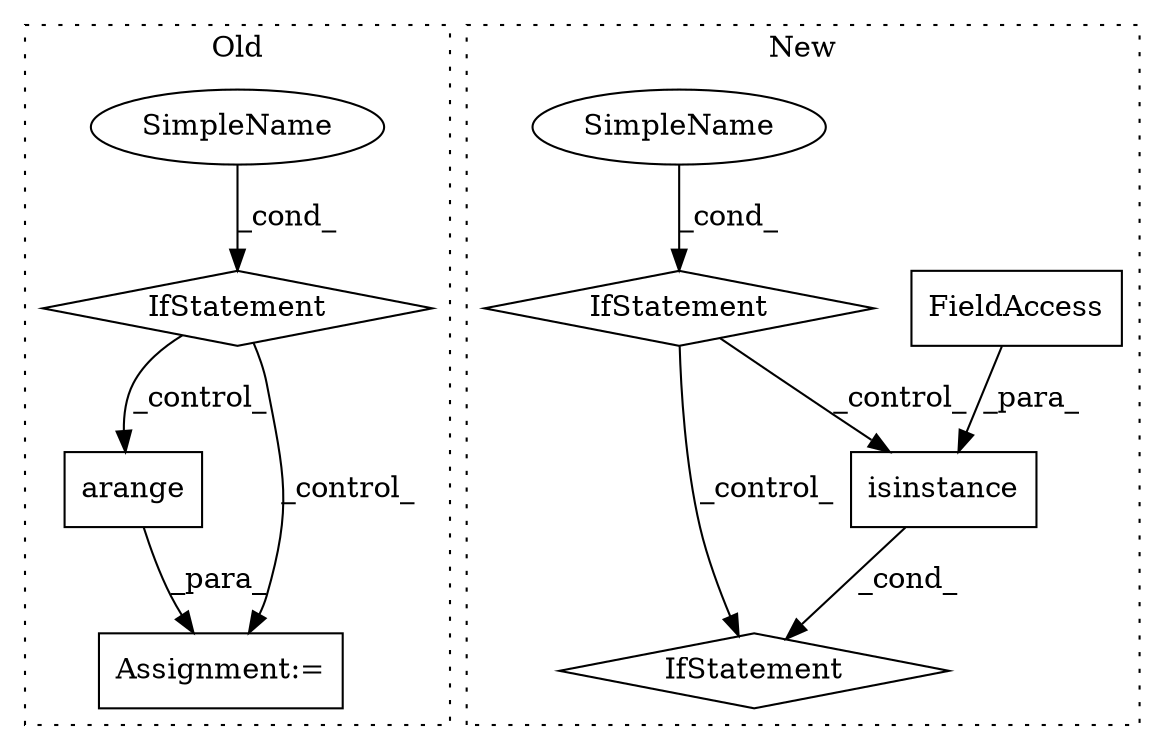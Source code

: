 digraph G {
subgraph cluster0 {
1 [label="arange" a="32" s="1739,1758" l="7,1" shape="box"];
4 [label="Assignment:=" a="7" s="1732" l="1" shape="box"];
6 [label="IfStatement" a="25" s="1541,1562" l="4,2" shape="diamond"];
9 [label="SimpleName" a="42" s="" l="" shape="ellipse"];
label = "Old";
style="dotted";
}
subgraph cluster1 {
2 [label="isinstance" a="32" s="897,940" l="11,1" shape="box"];
3 [label="IfStatement" a="25" s="892,941" l="4,2" shape="diamond"];
5 [label="FieldAccess" a="22" s="908" l="13" shape="box"];
7 [label="IfStatement" a="25" s="777,802" l="4,2" shape="diamond"];
8 [label="SimpleName" a="42" s="" l="" shape="ellipse"];
label = "New";
style="dotted";
}
1 -> 4 [label="_para_"];
2 -> 3 [label="_cond_"];
5 -> 2 [label="_para_"];
6 -> 4 [label="_control_"];
6 -> 1 [label="_control_"];
7 -> 2 [label="_control_"];
7 -> 3 [label="_control_"];
8 -> 7 [label="_cond_"];
9 -> 6 [label="_cond_"];
}